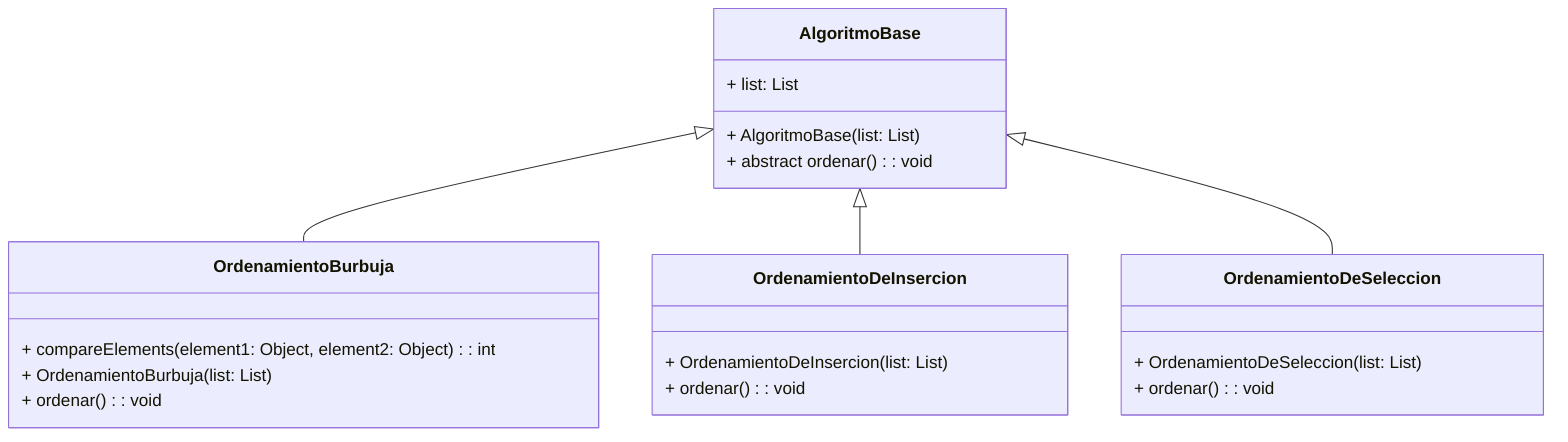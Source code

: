 classDiagram
    class AlgoritmoBase {
        + list: List<Object>
        + AlgoritmoBase(list: List<Object>)
        + abstract ordenar(): void
    }

    class OrdenamientoBurbuja {
        + compareElements(element1: Object, element2: Object): int
        + OrdenamientoBurbuja(list: List<Object>)
        + ordenar(): void
    }

    class OrdenamientoDeInsercion {
        + OrdenamientoDeInsercion(list: List<Object>)
        + ordenar(): void
    }

    class OrdenamientoDeSeleccion {
        + OrdenamientoDeSeleccion(list: List<Object>)
        + ordenar(): void
    }

    AlgoritmoBase <|-- OrdenamientoBurbuja
    AlgoritmoBase <|-- OrdenamientoDeInsercion
    AlgoritmoBase <|-- OrdenamientoDeSeleccion